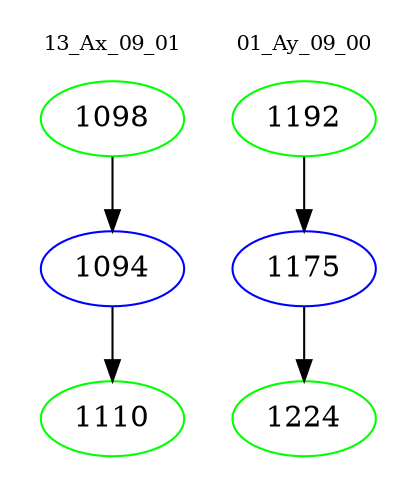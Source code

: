 digraph{
subgraph cluster_0 {
color = white
label = "13_Ax_09_01";
fontsize=10;
T0_1098 [label="1098", color="green"]
T0_1098 -> T0_1094 [color="black"]
T0_1094 [label="1094", color="blue"]
T0_1094 -> T0_1110 [color="black"]
T0_1110 [label="1110", color="green"]
}
subgraph cluster_1 {
color = white
label = "01_Ay_09_00";
fontsize=10;
T1_1192 [label="1192", color="green"]
T1_1192 -> T1_1175 [color="black"]
T1_1175 [label="1175", color="blue"]
T1_1175 -> T1_1224 [color="black"]
T1_1224 [label="1224", color="green"]
}
}
